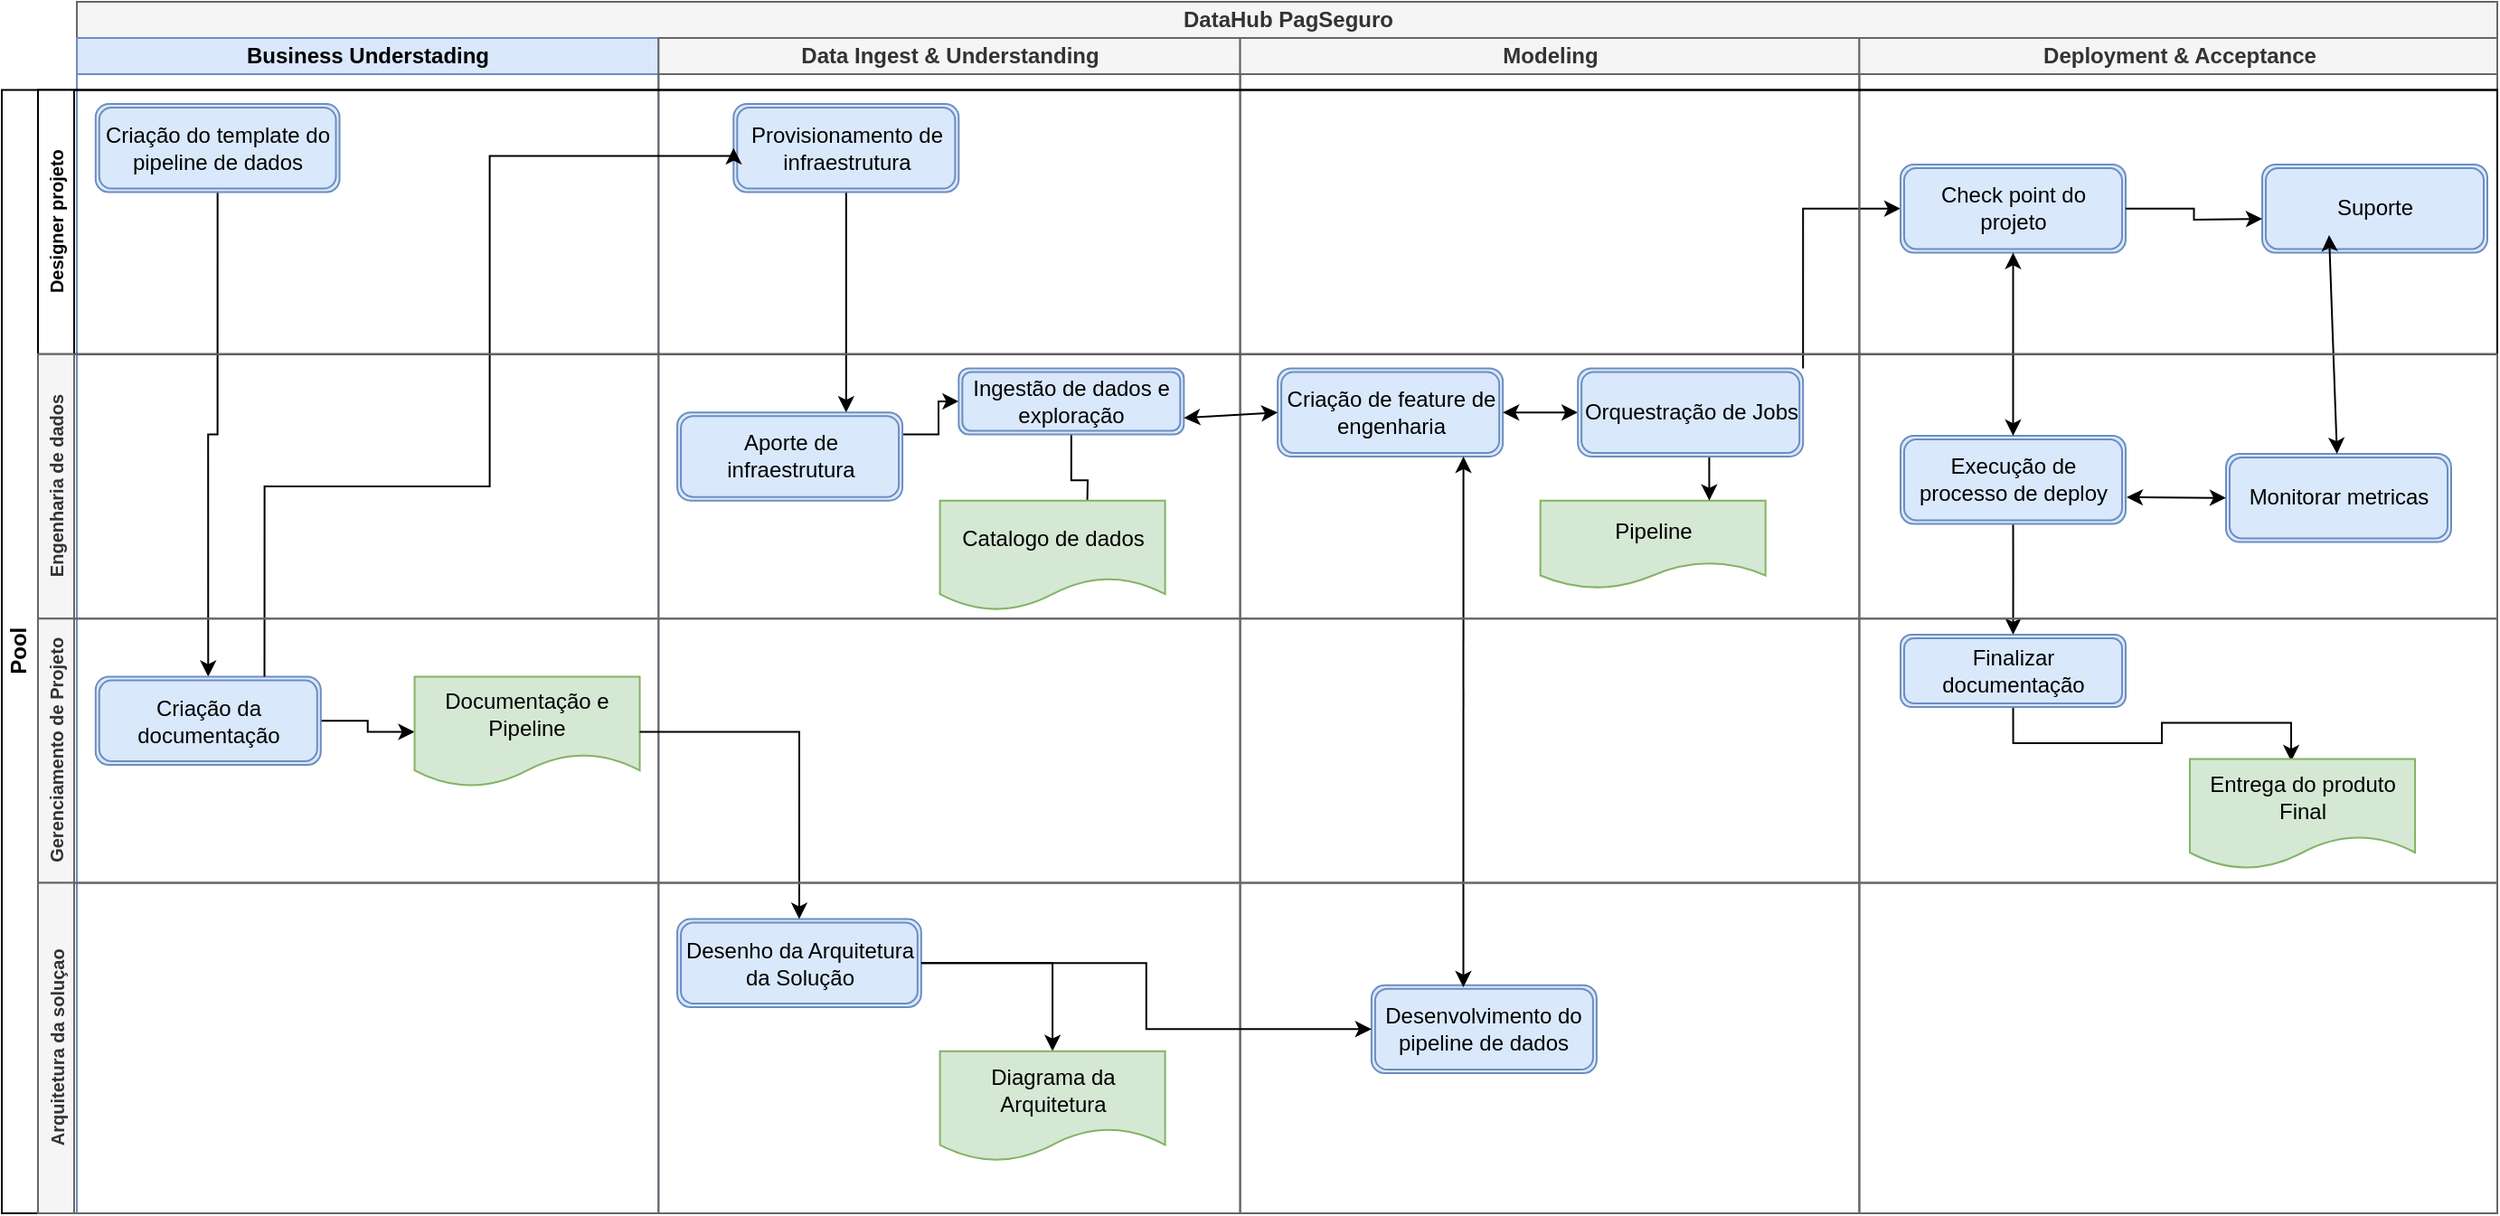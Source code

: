 <mxfile version="13.8.1" type="github" pages="2">
  <diagram id="kgpKYQtTHZ0yAKxKKP6v" name="Page-1">
    <mxGraphModel dx="2272" dy="737" grid="1" gridSize="10" guides="1" tooltips="1" connect="1" arrows="1" fold="1" page="1" pageScale="1" pageWidth="850" pageHeight="1100" math="0" shadow="0">
      <root>
        <mxCell id="0" />
        <mxCell id="1" parent="0" />
        <mxCell id="-DS7HXD9sX-EJSOfmCuz-25" style="edgeStyle=orthogonalEdgeStyle;rounded=0;orthogonalLoop=1;jettySize=auto;html=1;exitX=0.5;exitY=1;exitDx=0;exitDy=0;entryX=0.5;entryY=0;entryDx=0;entryDy=0;" edge="1" parent="1" target="-DS7HXD9sX-EJSOfmCuz-24">
          <mxGeometry relative="1" as="geometry">
            <mxPoint x="685" y="180" as="sourcePoint" />
          </mxGeometry>
        </mxCell>
        <mxCell id="-DS7HXD9sX-EJSOfmCuz-256" style="edgeStyle=orthogonalEdgeStyle;rounded=0;orthogonalLoop=1;jettySize=auto;html=1;exitX=0.5;exitY=1;exitDx=0;exitDy=0;" edge="1" parent="1" source="-DS7HXD9sX-EJSOfmCuz-242">
          <mxGeometry relative="1" as="geometry">
            <mxPoint x="220" y="300" as="targetPoint" />
          </mxGeometry>
        </mxCell>
        <mxCell id="-DS7HXD9sX-EJSOfmCuz-264" value="" style="group" vertex="1" connectable="0" parent="1">
          <mxGeometry x="-380" y="10" width="1380" height="670" as="geometry" />
        </mxCell>
        <mxCell id="-DS7HXD9sX-EJSOfmCuz-34" value="DataHub PagSeguro" style="swimlane;html=1;childLayout=stackLayout;resizeParent=1;resizeParentMax=0;startSize=20;fillColor=#f5f5f5;strokeColor=#666666;fontColor=#333333;" vertex="1" parent="-DS7HXD9sX-EJSOfmCuz-264">
          <mxGeometry x="41.504" width="1338.496" height="670" as="geometry" />
        </mxCell>
        <mxCell id="-DS7HXD9sX-EJSOfmCuz-35" value="Business Understading" style="swimlane;html=1;startSize=20;fillColor=#dae8fc;strokeColor=#6c8ebf;" vertex="1" parent="-DS7HXD9sX-EJSOfmCuz-34">
          <mxGeometry y="20" width="321.654" height="650" as="geometry" />
        </mxCell>
        <mxCell id="-DS7HXD9sX-EJSOfmCuz-238" style="edgeStyle=orthogonalEdgeStyle;rounded=0;orthogonalLoop=1;jettySize=auto;html=1;exitX=0.5;exitY=1;exitDx=0;exitDy=0;entryX=0.5;entryY=0;entryDx=0;entryDy=0;" edge="1" parent="-DS7HXD9sX-EJSOfmCuz-35" source="-DS7HXD9sX-EJSOfmCuz-233" target="-DS7HXD9sX-EJSOfmCuz-235">
          <mxGeometry relative="1" as="geometry" />
        </mxCell>
        <mxCell id="-DS7HXD9sX-EJSOfmCuz-233" value="&lt;span&gt;Criação do template do pipeline de dados&lt;/span&gt;" style="shape=ext;double=1;rounded=1;whiteSpace=wrap;html=1;fillColor=#dae8fc;strokeColor=#6c8ebf;" vertex="1" parent="-DS7HXD9sX-EJSOfmCuz-35">
          <mxGeometry x="10.376" y="36.545" width="134.887" height="48.727" as="geometry" />
        </mxCell>
        <mxCell id="-DS7HXD9sX-EJSOfmCuz-239" style="edgeStyle=orthogonalEdgeStyle;rounded=0;orthogonalLoop=1;jettySize=auto;html=1;exitX=1;exitY=0.5;exitDx=0;exitDy=0;" edge="1" parent="-DS7HXD9sX-EJSOfmCuz-35" source="-DS7HXD9sX-EJSOfmCuz-235" target="-DS7HXD9sX-EJSOfmCuz-236">
          <mxGeometry relative="1" as="geometry" />
        </mxCell>
        <mxCell id="-DS7HXD9sX-EJSOfmCuz-235" value="&lt;span&gt;Criação da documentação&lt;/span&gt;" style="shape=ext;double=1;rounded=1;whiteSpace=wrap;html=1;fillColor=#dae8fc;strokeColor=#6c8ebf;" vertex="1" parent="-DS7HXD9sX-EJSOfmCuz-35">
          <mxGeometry x="10.376" y="353.273" width="124.511" height="48.727" as="geometry" />
        </mxCell>
        <mxCell id="-DS7HXD9sX-EJSOfmCuz-236" value="Documentação e Pipeline" style="shape=document;whiteSpace=wrap;html=1;boundedLbl=1;fillColor=#d5e8d4;strokeColor=#82b366;" vertex="1" parent="-DS7HXD9sX-EJSOfmCuz-35">
          <mxGeometry x="186.767" y="353.273" width="124.511" height="60.909" as="geometry" />
        </mxCell>
        <mxCell id="-DS7HXD9sX-EJSOfmCuz-36" value="Data Ingest &amp;amp; Understanding" style="swimlane;html=1;startSize=20;fillColor=#f5f5f5;strokeColor=#666666;fontColor=#333333;" vertex="1" parent="-DS7HXD9sX-EJSOfmCuz-34">
          <mxGeometry x="321.654" y="20" width="321.654" height="650" as="geometry" />
        </mxCell>
        <mxCell id="-DS7HXD9sX-EJSOfmCuz-252" style="edgeStyle=orthogonalEdgeStyle;rounded=0;orthogonalLoop=1;jettySize=auto;html=1;exitX=1;exitY=0.5;exitDx=0;exitDy=0;" edge="1" parent="-DS7HXD9sX-EJSOfmCuz-36" source="-DS7HXD9sX-EJSOfmCuz-244" target="-DS7HXD9sX-EJSOfmCuz-245">
          <mxGeometry relative="1" as="geometry" />
        </mxCell>
        <mxCell id="-DS7HXD9sX-EJSOfmCuz-244" value="&lt;span&gt;Desenho da Arquitetura da Solução&lt;/span&gt;" style="shape=ext;double=1;rounded=1;whiteSpace=wrap;html=1;fillColor=#dae8fc;strokeColor=#6c8ebf;" vertex="1" parent="-DS7HXD9sX-EJSOfmCuz-36">
          <mxGeometry x="10.376" y="487.273" width="134.887" height="48.727" as="geometry" />
        </mxCell>
        <mxCell id="-DS7HXD9sX-EJSOfmCuz-254" style="edgeStyle=orthogonalEdgeStyle;rounded=0;orthogonalLoop=1;jettySize=auto;html=1;exitX=0.5;exitY=1;exitDx=0;exitDy=0;entryX=0.75;entryY=0;entryDx=0;entryDy=0;" edge="1" parent="-DS7HXD9sX-EJSOfmCuz-36" source="-DS7HXD9sX-EJSOfmCuz-240" target="-DS7HXD9sX-EJSOfmCuz-241">
          <mxGeometry relative="1" as="geometry" />
        </mxCell>
        <mxCell id="-DS7HXD9sX-EJSOfmCuz-240" value="&lt;span&gt;Provisionamento de infraestrutura&lt;/span&gt;" style="shape=ext;double=1;rounded=1;whiteSpace=wrap;html=1;fillColor=#dae8fc;strokeColor=#6c8ebf;" vertex="1" parent="-DS7HXD9sX-EJSOfmCuz-36">
          <mxGeometry x="41.504" y="36.545" width="124.511" height="48.727" as="geometry" />
        </mxCell>
        <mxCell id="-DS7HXD9sX-EJSOfmCuz-257" style="edgeStyle=orthogonalEdgeStyle;rounded=0;orthogonalLoop=1;jettySize=auto;html=1;exitX=1;exitY=0.25;exitDx=0;exitDy=0;" edge="1" parent="-DS7HXD9sX-EJSOfmCuz-36" source="-DS7HXD9sX-EJSOfmCuz-241" target="-DS7HXD9sX-EJSOfmCuz-242">
          <mxGeometry relative="1" as="geometry" />
        </mxCell>
        <mxCell id="-DS7HXD9sX-EJSOfmCuz-241" value="Aporte de infraestrutura" style="shape=ext;double=1;rounded=1;whiteSpace=wrap;html=1;fillColor=#dae8fc;strokeColor=#6c8ebf;" vertex="1" parent="-DS7HXD9sX-EJSOfmCuz-36">
          <mxGeometry x="10.376" y="207.091" width="124.511" height="48.727" as="geometry" />
        </mxCell>
        <mxCell id="-DS7HXD9sX-EJSOfmCuz-243" value="Catalogo de dados" style="shape=document;whiteSpace=wrap;html=1;boundedLbl=1;fillColor=#d5e8d4;strokeColor=#82b366;" vertex="1" parent="-DS7HXD9sX-EJSOfmCuz-36">
          <mxGeometry x="155.639" y="255.818" width="124.511" height="60.909" as="geometry" />
        </mxCell>
        <mxCell id="-DS7HXD9sX-EJSOfmCuz-242" value="&lt;span&gt;Ingestão de dados e exploração&lt;/span&gt;" style="shape=ext;double=1;rounded=1;whiteSpace=wrap;html=1;fillColor=#dae8fc;strokeColor=#6c8ebf;" vertex="1" parent="-DS7HXD9sX-EJSOfmCuz-36">
          <mxGeometry x="166.015" y="182.727" width="124.511" height="36.545" as="geometry" />
        </mxCell>
        <mxCell id="-DS7HXD9sX-EJSOfmCuz-245" value="Diagrama da Arquitetura" style="shape=document;whiteSpace=wrap;html=1;boundedLbl=1;fillColor=#d5e8d4;strokeColor=#82b366;" vertex="1" parent="-DS7HXD9sX-EJSOfmCuz-36">
          <mxGeometry x="155.639" y="560.364" width="124.511" height="60.909" as="geometry" />
        </mxCell>
        <mxCell id="-DS7HXD9sX-EJSOfmCuz-111" value="Modeling" style="swimlane;html=1;startSize=20;fillColor=#f5f5f5;strokeColor=#666666;fontColor=#333333;" vertex="1" parent="-DS7HXD9sX-EJSOfmCuz-34">
          <mxGeometry x="643.308" y="20" width="342.406" height="650" as="geometry" />
        </mxCell>
        <mxCell id="-DS7HXD9sX-EJSOfmCuz-246" value="&lt;span&gt;Desenvolvimento do pipeline de dados&lt;/span&gt;" style="shape=ext;double=1;rounded=1;whiteSpace=wrap;html=1;fillColor=#dae8fc;strokeColor=#6c8ebf;" vertex="1" parent="-DS7HXD9sX-EJSOfmCuz-111">
          <mxGeometry x="72.632" y="523.818" width="124.511" height="48.727" as="geometry" />
        </mxCell>
        <mxCell id="-DS7HXD9sX-EJSOfmCuz-248" value="Criação de feature de engenharia" style="shape=ext;double=1;rounded=1;whiteSpace=wrap;html=1;fillColor=#dae8fc;strokeColor=#6c8ebf;" vertex="1" parent="-DS7HXD9sX-EJSOfmCuz-111">
          <mxGeometry x="20.752" y="182.727" width="124.511" height="48.727" as="geometry" />
        </mxCell>
        <mxCell id="-DS7HXD9sX-EJSOfmCuz-249" value="Pipeline" style="shape=document;whiteSpace=wrap;html=1;boundedLbl=1;fillColor=#d5e8d4;strokeColor=#82b366;" vertex="1" parent="-DS7HXD9sX-EJSOfmCuz-111">
          <mxGeometry x="166.015" y="255.818" width="124.511" height="48.727" as="geometry" />
        </mxCell>
        <mxCell id="-DS7HXD9sX-EJSOfmCuz-260" value="" style="endArrow=classic;startArrow=classic;html=1;entryX=0;entryY=0.5;entryDx=0;entryDy=0;exitX=1;exitY=0.5;exitDx=0;exitDy=0;" edge="1" parent="-DS7HXD9sX-EJSOfmCuz-111" source="-DS7HXD9sX-EJSOfmCuz-248" target="-DS7HXD9sX-EJSOfmCuz-250">
          <mxGeometry width="50" height="50" relative="1" as="geometry">
            <mxPoint x="-41.504" y="207.091" as="sourcePoint" />
            <mxPoint x="10.376" y="146.182" as="targetPoint" />
          </mxGeometry>
        </mxCell>
        <mxCell id="-DS7HXD9sX-EJSOfmCuz-261" style="edgeStyle=orthogonalEdgeStyle;rounded=0;orthogonalLoop=1;jettySize=auto;html=1;exitX=0.5;exitY=1;exitDx=0;exitDy=0;entryX=0.75;entryY=0;entryDx=0;entryDy=0;" edge="1" parent="-DS7HXD9sX-EJSOfmCuz-111" source="-DS7HXD9sX-EJSOfmCuz-250" target="-DS7HXD9sX-EJSOfmCuz-249">
          <mxGeometry relative="1" as="geometry" />
        </mxCell>
        <mxCell id="-DS7HXD9sX-EJSOfmCuz-250" value="&lt;span&gt;Orquestração de Jobs&lt;/span&gt;" style="shape=ext;double=1;rounded=1;whiteSpace=wrap;html=1;fillColor=#dae8fc;strokeColor=#6c8ebf;" vertex="1" parent="-DS7HXD9sX-EJSOfmCuz-111">
          <mxGeometry x="186.767" y="182.727" width="124.511" height="48.727" as="geometry" />
        </mxCell>
        <mxCell id="-DS7HXD9sX-EJSOfmCuz-263" value="" style="endArrow=classic;startArrow=classic;html=1;exitX=0.408;exitY=0.025;exitDx=0;exitDy=0;exitPerimeter=0;" edge="1" parent="-DS7HXD9sX-EJSOfmCuz-111" source="-DS7HXD9sX-EJSOfmCuz-246">
          <mxGeometry width="50" height="50" relative="1" as="geometry">
            <mxPoint x="-41.504" y="328.909" as="sourcePoint" />
            <mxPoint x="123.474" y="231.455" as="targetPoint" />
          </mxGeometry>
        </mxCell>
        <mxCell id="-DS7HXD9sX-EJSOfmCuz-251" style="edgeStyle=orthogonalEdgeStyle;rounded=0;orthogonalLoop=1;jettySize=auto;html=1;exitX=1;exitY=0.5;exitDx=0;exitDy=0;entryX=0.5;entryY=0;entryDx=0;entryDy=0;" edge="1" parent="-DS7HXD9sX-EJSOfmCuz-34" source="-DS7HXD9sX-EJSOfmCuz-236" target="-DS7HXD9sX-EJSOfmCuz-244">
          <mxGeometry relative="1" as="geometry" />
        </mxCell>
        <mxCell id="-DS7HXD9sX-EJSOfmCuz-253" style="edgeStyle=orthogonalEdgeStyle;rounded=0;orthogonalLoop=1;jettySize=auto;html=1;exitX=1;exitY=0.5;exitDx=0;exitDy=0;" edge="1" parent="-DS7HXD9sX-EJSOfmCuz-34" source="-DS7HXD9sX-EJSOfmCuz-244" target="-DS7HXD9sX-EJSOfmCuz-246">
          <mxGeometry relative="1" as="geometry" />
        </mxCell>
        <mxCell id="-DS7HXD9sX-EJSOfmCuz-255" style="edgeStyle=orthogonalEdgeStyle;rounded=0;orthogonalLoop=1;jettySize=auto;html=1;exitX=0.75;exitY=0;exitDx=0;exitDy=0;entryX=0;entryY=0.5;entryDx=0;entryDy=0;" edge="1" parent="-DS7HXD9sX-EJSOfmCuz-34" source="-DS7HXD9sX-EJSOfmCuz-235" target="-DS7HXD9sX-EJSOfmCuz-240">
          <mxGeometry relative="1" as="geometry">
            <Array as="points">
              <mxPoint x="103.759" y="268.0" />
              <mxPoint x="228.271" y="268.0" />
              <mxPoint x="228.271" y="85.273" />
            </Array>
          </mxGeometry>
        </mxCell>
        <mxCell id="-DS7HXD9sX-EJSOfmCuz-258" value="" style="endArrow=classic;startArrow=classic;html=1;entryX=0;entryY=0.5;entryDx=0;entryDy=0;exitX=1;exitY=0.75;exitDx=0;exitDy=0;" edge="1" parent="-DS7HXD9sX-EJSOfmCuz-34" source="-DS7HXD9sX-EJSOfmCuz-242" target="-DS7HXD9sX-EJSOfmCuz-248">
          <mxGeometry width="50" height="50" relative="1" as="geometry">
            <mxPoint x="601.805" y="219.273" as="sourcePoint" />
            <mxPoint x="653.684" y="158.364" as="targetPoint" />
          </mxGeometry>
        </mxCell>
        <mxCell id="-DS7HXD9sX-EJSOfmCuz-269" style="edgeStyle=orthogonalEdgeStyle;rounded=0;jumpStyle=none;orthogonalLoop=1;jettySize=auto;html=1;exitX=1;exitY=0;exitDx=0;exitDy=0;entryX=0;entryY=0.5;entryDx=0;entryDy=0;" edge="1" parent="-DS7HXD9sX-EJSOfmCuz-34" source="-DS7HXD9sX-EJSOfmCuz-250" target="-DS7HXD9sX-EJSOfmCuz-268">
          <mxGeometry relative="1" as="geometry" />
        </mxCell>
        <mxCell id="-DS7HXD9sX-EJSOfmCuz-149" value="Deployment &amp;amp; Acceptance" style="swimlane;html=1;startSize=20;fillColor=#f5f5f5;strokeColor=#666666;fontColor=#333333;" vertex="1" parent="-DS7HXD9sX-EJSOfmCuz-34">
          <mxGeometry x="985.714" y="20" width="352.782" height="650" as="geometry" />
        </mxCell>
        <mxCell id="-DS7HXD9sX-EJSOfmCuz-278" style="edgeStyle=orthogonalEdgeStyle;rounded=0;jumpStyle=none;orthogonalLoop=1;jettySize=auto;html=1;exitX=0.5;exitY=1;exitDx=0;exitDy=0;" edge="1" parent="-DS7HXD9sX-EJSOfmCuz-149" source="-DS7HXD9sX-EJSOfmCuz-247" target="-DS7HXD9sX-EJSOfmCuz-271">
          <mxGeometry relative="1" as="geometry" />
        </mxCell>
        <mxCell id="-DS7HXD9sX-EJSOfmCuz-247" value="&lt;span&gt;Execução de processo de deploy&lt;/span&gt;" style="shape=ext;double=1;rounded=1;whiteSpace=wrap;html=1;fillColor=#dae8fc;strokeColor=#6c8ebf;" vertex="1" parent="-DS7HXD9sX-EJSOfmCuz-149">
          <mxGeometry x="22.777" y="220.001" width="124.511" height="48.727" as="geometry" />
        </mxCell>
        <mxCell id="-DS7HXD9sX-EJSOfmCuz-273" style="edgeStyle=orthogonalEdgeStyle;rounded=0;jumpStyle=none;orthogonalLoop=1;jettySize=auto;html=1;exitX=0.5;exitY=1;exitDx=0;exitDy=0;entryX=0.45;entryY=0.021;entryDx=0;entryDy=0;entryPerimeter=0;" edge="1" parent="-DS7HXD9sX-EJSOfmCuz-149" source="-DS7HXD9sX-EJSOfmCuz-271" target="-DS7HXD9sX-EJSOfmCuz-272">
          <mxGeometry relative="1" as="geometry" />
        </mxCell>
        <mxCell id="-DS7HXD9sX-EJSOfmCuz-271" value="Finalizar documentação" style="shape=ext;double=1;rounded=1;whiteSpace=wrap;html=1;fillColor=#dae8fc;strokeColor=#6c8ebf;" vertex="1" parent="-DS7HXD9sX-EJSOfmCuz-149">
          <mxGeometry x="22.78" y="330" width="124.51" height="40" as="geometry" />
        </mxCell>
        <mxCell id="-DS7HXD9sX-EJSOfmCuz-268" value="Check point do projeto" style="shape=ext;double=1;rounded=1;whiteSpace=wrap;html=1;fillColor=#dae8fc;strokeColor=#6c8ebf;" vertex="1" parent="-DS7HXD9sX-EJSOfmCuz-149">
          <mxGeometry x="22.777" y="70.001" width="124.511" height="48.727" as="geometry" />
        </mxCell>
        <mxCell id="-DS7HXD9sX-EJSOfmCuz-272" value="Entrega do produto Final" style="shape=document;whiteSpace=wrap;html=1;boundedLbl=1;fillColor=#d5e8d4;strokeColor=#82b366;" vertex="1" parent="-DS7HXD9sX-EJSOfmCuz-149">
          <mxGeometry x="182.779" y="398.728" width="124.511" height="60.909" as="geometry" />
        </mxCell>
        <mxCell id="-DS7HXD9sX-EJSOfmCuz-267" value="&lt;span&gt;Monitorar metricas&lt;/span&gt;" style="shape=ext;double=1;rounded=1;whiteSpace=wrap;html=1;fillColor=#dae8fc;strokeColor=#6c8ebf;" vertex="1" parent="-DS7HXD9sX-EJSOfmCuz-149">
          <mxGeometry x="202.777" y="230.001" width="124.511" height="48.727" as="geometry" />
        </mxCell>
        <mxCell id="-DS7HXD9sX-EJSOfmCuz-270" value="Suporte" style="shape=ext;double=1;rounded=1;whiteSpace=wrap;html=1;fillColor=#dae8fc;strokeColor=#6c8ebf;" vertex="1" parent="-DS7HXD9sX-EJSOfmCuz-149">
          <mxGeometry x="222.777" y="70.001" width="124.511" height="48.727" as="geometry" />
        </mxCell>
        <mxCell id="-DS7HXD9sX-EJSOfmCuz-274" value="" style="endArrow=classic;startArrow=classic;html=1;exitX=0.5;exitY=1;exitDx=0;exitDy=0;" edge="1" parent="-DS7HXD9sX-EJSOfmCuz-149" source="-DS7HXD9sX-EJSOfmCuz-268" target="-DS7HXD9sX-EJSOfmCuz-247">
          <mxGeometry width="50" height="50" relative="1" as="geometry">
            <mxPoint x="-377.218" y="340" as="sourcePoint" />
            <mxPoint x="-327.218" y="290" as="targetPoint" />
          </mxGeometry>
        </mxCell>
        <mxCell id="-DS7HXD9sX-EJSOfmCuz-275" value="" style="endArrow=classic;startArrow=classic;html=1;" edge="1" parent="-DS7HXD9sX-EJSOfmCuz-149" source="-DS7HXD9sX-EJSOfmCuz-267">
          <mxGeometry width="50" height="50" relative="1" as="geometry">
            <mxPoint x="-377.218" y="340" as="sourcePoint" />
            <mxPoint x="259.782" y="109" as="targetPoint" />
            <Array as="points" />
          </mxGeometry>
        </mxCell>
        <mxCell id="-DS7HXD9sX-EJSOfmCuz-280" value="" style="endArrow=classic;startArrow=classic;html=1;entryX=0;entryY=0.5;entryDx=0;entryDy=0;" edge="1" parent="-DS7HXD9sX-EJSOfmCuz-149" target="-DS7HXD9sX-EJSOfmCuz-267">
          <mxGeometry width="50" height="50" relative="1" as="geometry">
            <mxPoint x="147.782" y="254" as="sourcePoint" />
            <mxPoint x="-327.218" y="290" as="targetPoint" />
          </mxGeometry>
        </mxCell>
        <mxCell id="-DS7HXD9sX-EJSOfmCuz-206" value="Pool" style="swimlane;html=1;childLayout=stackLayout;resizeParent=1;resizeParentMax=0;horizontal=0;startSize=20;horizontalStack=0;" vertex="1" parent="-DS7HXD9sX-EJSOfmCuz-264">
          <mxGeometry y="48.727" width="1380" height="621.273" as="geometry" />
        </mxCell>
        <mxCell id="-DS7HXD9sX-EJSOfmCuz-207" value="&lt;font style=&quot;font-size: 10px&quot;&gt;Designer projeto&lt;/font&gt;" style="swimlane;html=1;startSize=20;horizontal=0;" vertex="1" parent="-DS7HXD9sX-EJSOfmCuz-206">
          <mxGeometry x="20" width="1360" height="146.182" as="geometry">
            <mxRectangle x="20" width="1310" height="20" as="alternateBounds" />
          </mxGeometry>
        </mxCell>
        <mxCell id="-DS7HXD9sX-EJSOfmCuz-208" value="&lt;font style=&quot;font-size: 10px&quot;&gt;Engenharia de dados&lt;/font&gt;" style="swimlane;html=1;startSize=20;horizontal=0;fillColor=#f5f5f5;strokeColor=#666666;fontColor=#333333;" vertex="1" parent="-DS7HXD9sX-EJSOfmCuz-206">
          <mxGeometry x="20" y="146.182" width="1360" height="146.182" as="geometry" />
        </mxCell>
        <mxCell id="-DS7HXD9sX-EJSOfmCuz-222" value="&lt;font style=&quot;font-size: 10px&quot;&gt;Gerenciamento de Projeto&lt;/font&gt;" style="swimlane;html=1;startSize=20;horizontal=0;fillColor=#f5f5f5;strokeColor=#666666;fontColor=#333333;" vertex="1" parent="-DS7HXD9sX-EJSOfmCuz-206">
          <mxGeometry x="20" y="292.364" width="1360" height="146.182" as="geometry" />
        </mxCell>
        <mxCell id="-DS7HXD9sX-EJSOfmCuz-209" value="&lt;font style=&quot;font-size: 10px&quot;&gt;Arquitetura da soluçao&lt;/font&gt;" style="swimlane;html=1;startSize=20;horizontal=0;fillColor=#f5f5f5;strokeColor=#666666;fontColor=#333333;" vertex="1" parent="-DS7HXD9sX-EJSOfmCuz-206">
          <mxGeometry x="20" y="438.545" width="1360" height="182.727" as="geometry" />
        </mxCell>
        <mxCell id="-DS7HXD9sX-EJSOfmCuz-276" style="edgeStyle=orthogonalEdgeStyle;rounded=0;jumpStyle=none;orthogonalLoop=1;jettySize=auto;html=1;exitX=1;exitY=0.5;exitDx=0;exitDy=0;" edge="1" parent="1" source="-DS7HXD9sX-EJSOfmCuz-268">
          <mxGeometry relative="1" as="geometry">
            <mxPoint x="870" y="130" as="targetPoint" />
          </mxGeometry>
        </mxCell>
      </root>
    </mxGraphModel>
  </diagram>
  <diagram id="pkfwl_P442Y57Lg3l7sV" name="Page-2">
    <mxGraphModel dx="1422" dy="794" grid="1" gridSize="10" guides="1" tooltips="1" connect="1" arrows="1" fold="1" page="1" pageScale="1" pageWidth="827" pageHeight="1169" math="0" shadow="0">
      <root>
        <mxCell id="6h9fZM4ZH3FXWGdpXOHo-0" />
        <mxCell id="6h9fZM4ZH3FXWGdpXOHo-1" parent="6h9fZM4ZH3FXWGdpXOHo-0" />
        <mxCell id="6h9fZM4ZH3FXWGdpXOHo-2" style="edgeStyle=orthogonalEdgeStyle;rounded=0;orthogonalLoop=1;jettySize=auto;html=1;entryX=0.56;entryY=1.05;entryDx=0;entryDy=0;entryPerimeter=0;" edge="1" parent="6h9fZM4ZH3FXWGdpXOHo-1" source="6h9fZM4ZH3FXWGdpXOHo-3" target="6h9fZM4ZH3FXWGdpXOHo-25">
          <mxGeometry relative="1" as="geometry" />
        </mxCell>
        <mxCell id="6h9fZM4ZH3FXWGdpXOHo-3" value="Enterprise Data HUB" style="strokeWidth=2;html=1;shape=mxgraph.flowchart.database;whiteSpace=wrap;align=center;fillColor=#fff2cc;strokeColor=#d6b656;" vertex="1" parent="6h9fZM4ZH3FXWGdpXOHo-1">
          <mxGeometry x="140" y="420" width="490" height="100" as="geometry" />
        </mxCell>
        <mxCell id="6h9fZM4ZH3FXWGdpXOHo-4" style="edgeStyle=orthogonalEdgeStyle;rounded=0;orthogonalLoop=1;jettySize=auto;html=1;exitX=0.5;exitY=0;exitDx=0;exitDy=0;entryX=0.729;entryY=1;entryDx=0;entryDy=0;entryPerimeter=0;" edge="1" parent="6h9fZM4ZH3FXWGdpXOHo-1" source="6h9fZM4ZH3FXWGdpXOHo-5" target="6h9fZM4ZH3FXWGdpXOHo-3">
          <mxGeometry relative="1" as="geometry" />
        </mxCell>
        <mxCell id="6h9fZM4ZH3FXWGdpXOHo-5" value="conector" style="rounded=1;whiteSpace=wrap;html=1;fillColor=#e1d5e7;strokeColor=#9673a6;" vertex="1" parent="6h9fZM4ZH3FXWGdpXOHo-1">
          <mxGeometry x="460" y="590" width="80" height="30" as="geometry" />
        </mxCell>
        <mxCell id="6h9fZM4ZH3FXWGdpXOHo-6" style="edgeStyle=orthogonalEdgeStyle;rounded=0;orthogonalLoop=1;jettySize=auto;html=1;exitX=0.5;exitY=0;exitDx=0;exitDy=0;" edge="1" parent="6h9fZM4ZH3FXWGdpXOHo-1" source="6h9fZM4ZH3FXWGdpXOHo-7" target="6h9fZM4ZH3FXWGdpXOHo-5">
          <mxGeometry relative="1" as="geometry" />
        </mxCell>
        <mxCell id="6h9fZM4ZH3FXWGdpXOHo-7" value="Warehouse" style="shape=datastore;whiteSpace=wrap;html=1;fillColor=#fff2cc;strokeColor=#d6b656;" vertex="1" parent="6h9fZM4ZH3FXWGdpXOHo-1">
          <mxGeometry x="465" y="645" width="70" height="60" as="geometry" />
        </mxCell>
        <mxCell id="6h9fZM4ZH3FXWGdpXOHo-8" value="" style="group;" vertex="1" connectable="0" parent="6h9fZM4ZH3FXWGdpXOHo-1">
          <mxGeometry x="170" y="610" width="134" height="95" as="geometry" />
        </mxCell>
        <mxCell id="6h9fZM4ZH3FXWGdpXOHo-9" value="" style="shape=datastore;whiteSpace=wrap;html=1;fillColor=#fff2cc;strokeColor=#d6b656;" vertex="1" parent="6h9fZM4ZH3FXWGdpXOHo-8">
          <mxGeometry y="35" width="60" height="60" as="geometry" />
        </mxCell>
        <mxCell id="6h9fZM4ZH3FXWGdpXOHo-10" value="External&lt;br&gt;" style="ellipse;shape=cloud;whiteSpace=wrap;html=1;fillColor=#fff2cc;strokeColor=#d6b656;" vertex="1" parent="6h9fZM4ZH3FXWGdpXOHo-8">
          <mxGeometry x="14" width="120" height="80" as="geometry" />
        </mxCell>
        <mxCell id="6h9fZM4ZH3FXWGdpXOHo-11" style="edgeStyle=orthogonalEdgeStyle;rounded=0;orthogonalLoop=1;jettySize=auto;html=1;entryX=0.878;entryY=1;entryDx=0;entryDy=0;entryPerimeter=0;" edge="1" parent="6h9fZM4ZH3FXWGdpXOHo-1" source="6h9fZM4ZH3FXWGdpXOHo-12" target="6h9fZM4ZH3FXWGdpXOHo-3">
          <mxGeometry relative="1" as="geometry" />
        </mxCell>
        <mxCell id="6h9fZM4ZH3FXWGdpXOHo-12" value="conector" style="rounded=1;whiteSpace=wrap;html=1;fillColor=#e1d5e7;strokeColor=#9673a6;" vertex="1" parent="6h9fZM4ZH3FXWGdpXOHo-1">
          <mxGeometry x="560" y="590" width="80" height="30" as="geometry" />
        </mxCell>
        <mxCell id="6h9fZM4ZH3FXWGdpXOHo-13" style="edgeStyle=orthogonalEdgeStyle;rounded=0;orthogonalLoop=1;jettySize=auto;html=1;exitX=0.5;exitY=0;exitDx=0;exitDy=0;" edge="1" parent="6h9fZM4ZH3FXWGdpXOHo-1" source="6h9fZM4ZH3FXWGdpXOHo-14" target="6h9fZM4ZH3FXWGdpXOHo-12">
          <mxGeometry relative="1" as="geometry" />
        </mxCell>
        <mxCell id="6h9fZM4ZH3FXWGdpXOHo-14" value="Data bases" style="shape=datastore;whiteSpace=wrap;html=1;fillColor=#fff2cc;strokeColor=#d6b656;" vertex="1" parent="6h9fZM4ZH3FXWGdpXOHo-1">
          <mxGeometry x="565" y="645" width="70" height="60" as="geometry" />
        </mxCell>
        <mxCell id="6h9fZM4ZH3FXWGdpXOHo-15" style="edgeStyle=orthogonalEdgeStyle;rounded=0;orthogonalLoop=1;jettySize=auto;html=1;exitX=0.5;exitY=0;exitDx=0;exitDy=0;entryX=0.094;entryY=0.933;entryDx=0;entryDy=0;entryPerimeter=0;" edge="1" parent="6h9fZM4ZH3FXWGdpXOHo-1" source="6h9fZM4ZH3FXWGdpXOHo-16" target="6h9fZM4ZH3FXWGdpXOHo-3">
          <mxGeometry relative="1" as="geometry" />
        </mxCell>
        <mxCell id="6h9fZM4ZH3FXWGdpXOHo-16" value="conector" style="rounded=1;whiteSpace=wrap;html=1;fillColor=#e1d5e7;strokeColor=#9673a6;" vertex="1" parent="6h9fZM4ZH3FXWGdpXOHo-1">
          <mxGeometry x="140" y="550" width="80" height="30" as="geometry" />
        </mxCell>
        <mxCell id="6h9fZM4ZH3FXWGdpXOHo-17" style="edgeStyle=orthogonalEdgeStyle;rounded=0;orthogonalLoop=1;jettySize=auto;html=1;exitX=0.07;exitY=0.4;exitDx=0;exitDy=0;exitPerimeter=0;" edge="1" parent="6h9fZM4ZH3FXWGdpXOHo-1" source="6h9fZM4ZH3FXWGdpXOHo-10" target="6h9fZM4ZH3FXWGdpXOHo-16">
          <mxGeometry relative="1" as="geometry">
            <Array as="points">
              <mxPoint x="180" y="642" />
            </Array>
          </mxGeometry>
        </mxCell>
        <mxCell id="6h9fZM4ZH3FXWGdpXOHo-18" value="" style="group" vertex="1" connectable="0" parent="6h9fZM4ZH3FXWGdpXOHo-1">
          <mxGeometry x="350" y="590" width="80" height="115" as="geometry" />
        </mxCell>
        <mxCell id="6h9fZM4ZH3FXWGdpXOHo-19" value="conector" style="rounded=1;whiteSpace=wrap;html=1;fillColor=#e1d5e7;strokeColor=#9673a6;" vertex="1" parent="6h9fZM4ZH3FXWGdpXOHo-18">
          <mxGeometry width="80" height="30" as="geometry" />
        </mxCell>
        <mxCell id="6h9fZM4ZH3FXWGdpXOHo-20" style="edgeStyle=orthogonalEdgeStyle;rounded=0;orthogonalLoop=1;jettySize=auto;html=1;exitX=0.5;exitY=0;exitDx=0;exitDy=0;" edge="1" parent="6h9fZM4ZH3FXWGdpXOHo-18" source="6h9fZM4ZH3FXWGdpXOHo-21" target="6h9fZM4ZH3FXWGdpXOHo-19">
          <mxGeometry relative="1" as="geometry" />
        </mxCell>
        <mxCell id="6h9fZM4ZH3FXWGdpXOHo-21" value="File Share" style="shape=datastore;whiteSpace=wrap;html=1;fillColor=#fff2cc;strokeColor=#d6b656;" vertex="1" parent="6h9fZM4ZH3FXWGdpXOHo-18">
          <mxGeometry x="5" y="55" width="70" height="60" as="geometry" />
        </mxCell>
        <mxCell id="6h9fZM4ZH3FXWGdpXOHo-22" style="edgeStyle=orthogonalEdgeStyle;rounded=0;orthogonalLoop=1;jettySize=auto;html=1;entryX=0.5;entryY=1;entryDx=0;entryDy=0;entryPerimeter=0;" edge="1" parent="6h9fZM4ZH3FXWGdpXOHo-1" source="6h9fZM4ZH3FXWGdpXOHo-19" target="6h9fZM4ZH3FXWGdpXOHo-3">
          <mxGeometry relative="1" as="geometry" />
        </mxCell>
        <mxCell id="6h9fZM4ZH3FXWGdpXOHo-23" style="edgeStyle=orthogonalEdgeStyle;rounded=0;orthogonalLoop=1;jettySize=auto;html=1;exitX=0.75;exitY=0;exitDx=0;exitDy=0;entryX=0.7;entryY=1;entryDx=0;entryDy=0;entryPerimeter=0;" edge="1" parent="6h9fZM4ZH3FXWGdpXOHo-1" source="6h9fZM4ZH3FXWGdpXOHo-25" target="6h9fZM4ZH3FXWGdpXOHo-27">
          <mxGeometry relative="1" as="geometry" />
        </mxCell>
        <mxCell id="6h9fZM4ZH3FXWGdpXOHo-24" style="edgeStyle=orthogonalEdgeStyle;rounded=0;orthogonalLoop=1;jettySize=auto;html=1;exitX=0;exitY=1;exitDx=0;exitDy=0;entryX=0.078;entryY=0.06;entryDx=0;entryDy=0;entryPerimeter=0;" edge="1" parent="6h9fZM4ZH3FXWGdpXOHo-1" source="6h9fZM4ZH3FXWGdpXOHo-29" target="6h9fZM4ZH3FXWGdpXOHo-3">
          <mxGeometry relative="1" as="geometry" />
        </mxCell>
        <mxCell id="6h9fZM4ZH3FXWGdpXOHo-25" value="Search Engine" style="rounded=1;whiteSpace=wrap;html=1;fillColor=#dae8fc;strokeColor=#6c8ebf;" vertex="1" parent="6h9fZM4ZH3FXWGdpXOHo-1">
          <mxGeometry x="190" y="310" width="425" height="60" as="geometry" />
        </mxCell>
        <mxCell id="6h9fZM4ZH3FXWGdpXOHo-26" style="edgeStyle=orthogonalEdgeStyle;rounded=0;orthogonalLoop=1;jettySize=auto;html=1;exitX=0;exitY=0.5;exitDx=0;exitDy=0;entryX=1;entryY=0.5;entryDx=0;entryDy=0;" edge="1" parent="6h9fZM4ZH3FXWGdpXOHo-1" source="6h9fZM4ZH3FXWGdpXOHo-27" target="6h9fZM4ZH3FXWGdpXOHo-29">
          <mxGeometry relative="1" as="geometry" />
        </mxCell>
        <mxCell id="6h9fZM4ZH3FXWGdpXOHo-27" value="APIs" style="rounded=0;whiteSpace=wrap;html=1;fillColor=#ffe6cc;strokeColor=#d79b00;" vertex="1" parent="6h9fZM4ZH3FXWGdpXOHo-1">
          <mxGeometry x="310" y="200" width="320" height="60" as="geometry" />
        </mxCell>
        <mxCell id="6h9fZM4ZH3FXWGdpXOHo-28" style="edgeStyle=orthogonalEdgeStyle;rounded=0;orthogonalLoop=1;jettySize=auto;html=1;exitX=0.5;exitY=1;exitDx=0;exitDy=0;entryX=0.133;entryY=0;entryDx=0;entryDy=0;entryPerimeter=0;" edge="1" parent="6h9fZM4ZH3FXWGdpXOHo-1" source="6h9fZM4ZH3FXWGdpXOHo-29" target="6h9fZM4ZH3FXWGdpXOHo-25">
          <mxGeometry relative="1" as="geometry" />
        </mxCell>
        <mxCell id="6h9fZM4ZH3FXWGdpXOHo-29" value="Event buffer" style="rounded=0;whiteSpace=wrap;html=1;fillColor=#f8cecc;strokeColor=#b85450;" vertex="1" parent="6h9fZM4ZH3FXWGdpXOHo-1">
          <mxGeometry x="150" y="200" width="120" height="60" as="geometry" />
        </mxCell>
        <mxCell id="6h9fZM4ZH3FXWGdpXOHo-30" value="" style="endArrow=classic;html=1;exitX=1;exitY=0.15;exitDx=0;exitDy=0;exitPerimeter=0;" edge="1" parent="6h9fZM4ZH3FXWGdpXOHo-1" source="6h9fZM4ZH3FXWGdpXOHo-3">
          <mxGeometry width="50" height="50" relative="1" as="geometry">
            <mxPoint x="460" y="430" as="sourcePoint" />
            <mxPoint x="630" y="261" as="targetPoint" />
          </mxGeometry>
        </mxCell>
        <mxCell id="6h9fZM4ZH3FXWGdpXOHo-31" style="edgeStyle=orthogonalEdgeStyle;rounded=0;orthogonalLoop=1;jettySize=auto;html=1;exitX=0.5;exitY=1;exitDx=0;exitDy=0;entryX=0.25;entryY=0;entryDx=0;entryDy=0;" edge="1" parent="6h9fZM4ZH3FXWGdpXOHo-1" source="6h9fZM4ZH3FXWGdpXOHo-33" target="6h9fZM4ZH3FXWGdpXOHo-27">
          <mxGeometry relative="1" as="geometry" />
        </mxCell>
        <mxCell id="6h9fZM4ZH3FXWGdpXOHo-32" style="edgeStyle=orthogonalEdgeStyle;rounded=0;orthogonalLoop=1;jettySize=auto;html=1;exitX=0.5;exitY=1;exitDx=0;exitDy=0;entryX=0.875;entryY=-0.067;entryDx=0;entryDy=0;entryPerimeter=0;" edge="1" parent="6h9fZM4ZH3FXWGdpXOHo-1" source="6h9fZM4ZH3FXWGdpXOHo-33" target="6h9fZM4ZH3FXWGdpXOHo-29">
          <mxGeometry relative="1" as="geometry" />
        </mxCell>
        <mxCell id="6h9fZM4ZH3FXWGdpXOHo-33" value="Logs" style="shape=offPageConnector;whiteSpace=wrap;html=1;fillColor=#d5e8d4;strokeColor=#82b366;" vertex="1" parent="6h9fZM4ZH3FXWGdpXOHo-1">
          <mxGeometry x="350" y="80" width="80" height="80" as="geometry" />
        </mxCell>
        <mxCell id="6h9fZM4ZH3FXWGdpXOHo-34" style="edgeStyle=orthogonalEdgeStyle;rounded=0;orthogonalLoop=1;jettySize=auto;html=1;entryX=0.025;entryY=-0.017;entryDx=0;entryDy=0;entryPerimeter=0;" edge="1" parent="6h9fZM4ZH3FXWGdpXOHo-1" source="6h9fZM4ZH3FXWGdpXOHo-37" target="6h9fZM4ZH3FXWGdpXOHo-27">
          <mxGeometry relative="1" as="geometry" />
        </mxCell>
        <mxCell id="6h9fZM4ZH3FXWGdpXOHo-35" style="edgeStyle=orthogonalEdgeStyle;rounded=0;orthogonalLoop=1;jettySize=auto;html=1;exitX=0.5;exitY=1;exitDx=0;exitDy=0;" edge="1" parent="6h9fZM4ZH3FXWGdpXOHo-1" source="6h9fZM4ZH3FXWGdpXOHo-37" target="6h9fZM4ZH3FXWGdpXOHo-29">
          <mxGeometry relative="1" as="geometry" />
        </mxCell>
        <mxCell id="6h9fZM4ZH3FXWGdpXOHo-36" style="edgeStyle=orthogonalEdgeStyle;rounded=0;orthogonalLoop=1;jettySize=auto;html=1;exitX=0;exitY=0.5;exitDx=0;exitDy=0;entryX=0.002;entryY=0.39;entryDx=0;entryDy=0;entryPerimeter=0;" edge="1" parent="6h9fZM4ZH3FXWGdpXOHo-1" source="6h9fZM4ZH3FXWGdpXOHo-37" target="6h9fZM4ZH3FXWGdpXOHo-3">
          <mxGeometry relative="1" as="geometry" />
        </mxCell>
        <mxCell id="6h9fZM4ZH3FXWGdpXOHo-37" value="Apps" style="shape=offPageConnector;whiteSpace=wrap;html=1;fillColor=#d5e8d4;strokeColor=#82b366;" vertex="1" parent="6h9fZM4ZH3FXWGdpXOHo-1">
          <mxGeometry x="150" y="80" width="80" height="80" as="geometry" />
        </mxCell>
        <mxCell id="6h9fZM4ZH3FXWGdpXOHo-38" style="edgeStyle=orthogonalEdgeStyle;rounded=0;orthogonalLoop=1;jettySize=auto;html=1;exitX=0.5;exitY=1;exitDx=0;exitDy=0;entryX=0.75;entryY=0;entryDx=0;entryDy=0;" edge="1" parent="6h9fZM4ZH3FXWGdpXOHo-1" source="6h9fZM4ZH3FXWGdpXOHo-39" target="6h9fZM4ZH3FXWGdpXOHo-27">
          <mxGeometry relative="1" as="geometry" />
        </mxCell>
        <mxCell id="6h9fZM4ZH3FXWGdpXOHo-39" value="KPIs" style="shape=offPageConnector;whiteSpace=wrap;html=1;fillColor=#d5e8d4;strokeColor=#82b366;" vertex="1" parent="6h9fZM4ZH3FXWGdpXOHo-1">
          <mxGeometry x="520" y="80" width="80" height="80" as="geometry" />
        </mxCell>
        <mxCell id="6h9fZM4ZH3FXWGdpXOHo-40" style="edgeStyle=orthogonalEdgeStyle;rounded=0;orthogonalLoop=1;jettySize=auto;html=1;exitX=0.5;exitY=1;exitDx=0;exitDy=0;" edge="1" parent="6h9fZM4ZH3FXWGdpXOHo-1" source="6h9fZM4ZH3FXWGdpXOHo-37" target="6h9fZM4ZH3FXWGdpXOHo-37">
          <mxGeometry relative="1" as="geometry" />
        </mxCell>
      </root>
    </mxGraphModel>
  </diagram>
</mxfile>

